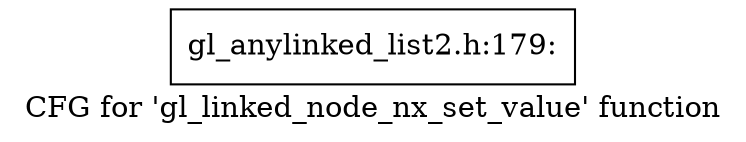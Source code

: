digraph "CFG for 'gl_linked_node_nx_set_value' function" {
	label="CFG for 'gl_linked_node_nx_set_value' function";

	Node0xc7246d0 [shape=record,label="{gl_anylinked_list2.h:179:}"];
}
